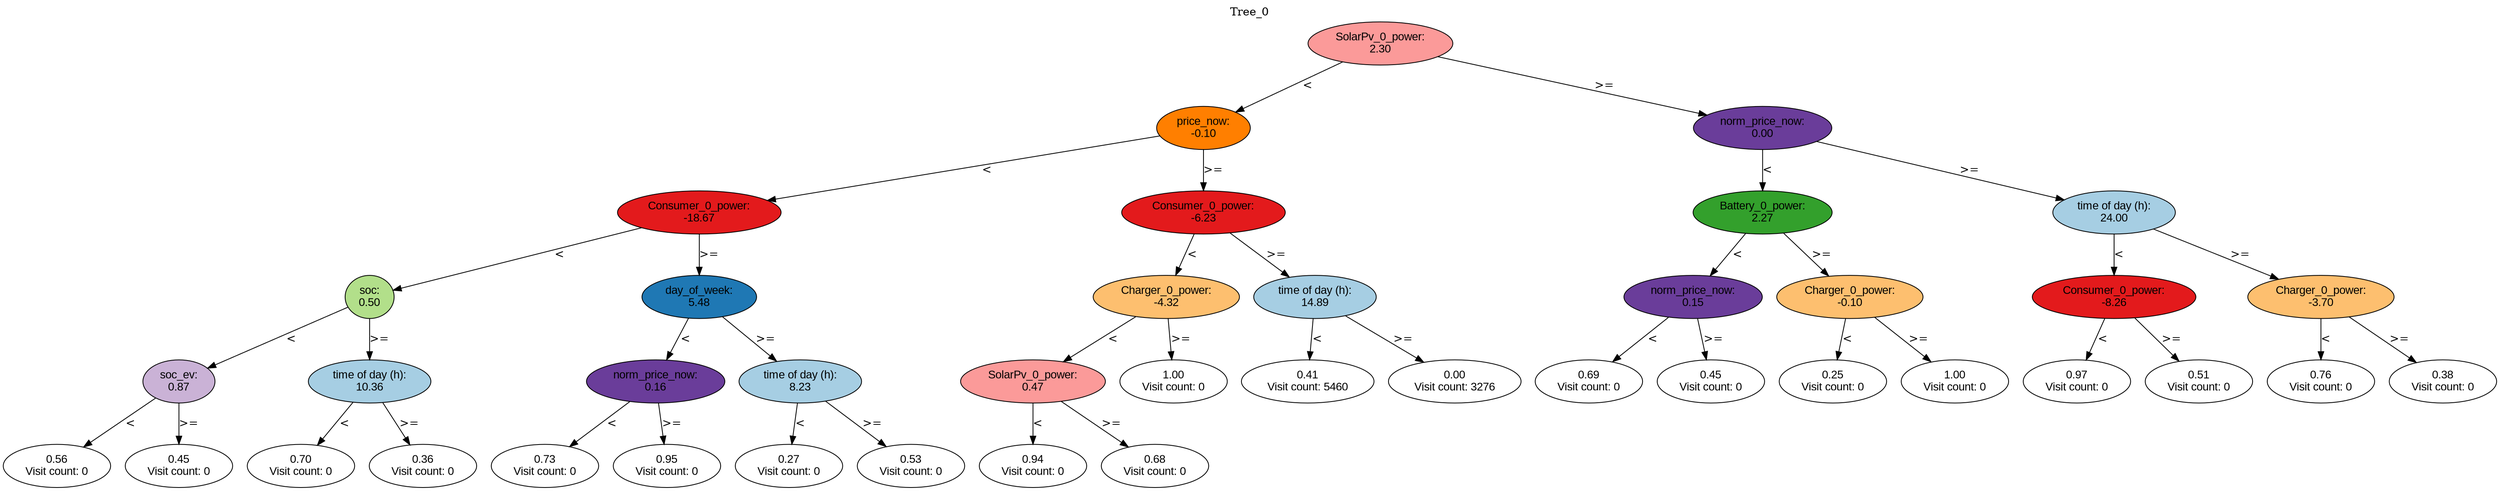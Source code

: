 digraph BST {
    node [fontname="Arial" style=filled colorscheme=paired12];
    0 [ label = "SolarPv_0_power:
2.30" fillcolor=5];
    1 [ label = "price_now:
-0.10" fillcolor=8];
    2 [ label = "Consumer_0_power:
-18.67" fillcolor=6];
    3 [ label = "soc:
0.50" fillcolor=3];
    4 [ label = "soc_ev:
0.87" fillcolor=9];
    5 [ label = "0.56
Visit count: 0" fillcolor=white];
    6 [ label = "0.45
Visit count: 0" fillcolor=white];
    7 [ label = "time of day (h):
10.36" fillcolor=1];
    8 [ label = "0.70
Visit count: 0" fillcolor=white];
    9 [ label = "0.36
Visit count: 0" fillcolor=white];
    10 [ label = "day_of_week:
5.48" fillcolor=2];
    11 [ label = "norm_price_now:
0.16" fillcolor=10];
    12 [ label = "0.73
Visit count: 0" fillcolor=white];
    13 [ label = "0.95
Visit count: 0" fillcolor=white];
    14 [ label = "time of day (h):
8.23" fillcolor=1];
    15 [ label = "0.27
Visit count: 0" fillcolor=white];
    16 [ label = "0.53
Visit count: 0" fillcolor=white];
    17 [ label = "Consumer_0_power:
-6.23" fillcolor=6];
    18 [ label = "Charger_0_power:
-4.32" fillcolor=7];
    19 [ label = "SolarPv_0_power:
0.47" fillcolor=5];
    20 [ label = "0.94
Visit count: 0" fillcolor=white];
    21 [ label = "0.68
Visit count: 0" fillcolor=white];
    22 [ label = "1.00
Visit count: 0" fillcolor=white];
    23 [ label = "time of day (h):
14.89" fillcolor=1];
    24 [ label = "0.41
Visit count: 5460" fillcolor=white];
    25 [ label = "0.00
Visit count: 3276" fillcolor=white];
    26 [ label = "norm_price_now:
0.00" fillcolor=10];
    27 [ label = "Battery_0_power:
2.27" fillcolor=4];
    28 [ label = "norm_price_now:
0.15" fillcolor=10];
    29 [ label = "0.69
Visit count: 0" fillcolor=white];
    30 [ label = "0.45
Visit count: 0" fillcolor=white];
    31 [ label = "Charger_0_power:
-0.10" fillcolor=7];
    32 [ label = "0.25
Visit count: 0" fillcolor=white];
    33 [ label = "1.00
Visit count: 0" fillcolor=white];
    34 [ label = "time of day (h):
24.00" fillcolor=1];
    35 [ label = "Consumer_0_power:
-8.26" fillcolor=6];
    36 [ label = "0.97
Visit count: 0" fillcolor=white];
    37 [ label = "0.51
Visit count: 0" fillcolor=white];
    38 [ label = "Charger_0_power:
-3.70" fillcolor=7];
    39 [ label = "0.76
Visit count: 0" fillcolor=white];
    40 [ label = "0.38
Visit count: 0" fillcolor=white];

    0  -> 1[ label = "<"];
    0  -> 26[ label = ">="];
    1  -> 2[ label = "<"];
    1  -> 17[ label = ">="];
    2  -> 3[ label = "<"];
    2  -> 10[ label = ">="];
    3  -> 4[ label = "<"];
    3  -> 7[ label = ">="];
    4  -> 5[ label = "<"];
    4  -> 6[ label = ">="];
    7  -> 8[ label = "<"];
    7  -> 9[ label = ">="];
    10  -> 11[ label = "<"];
    10  -> 14[ label = ">="];
    11  -> 12[ label = "<"];
    11  -> 13[ label = ">="];
    14  -> 15[ label = "<"];
    14  -> 16[ label = ">="];
    17  -> 18[ label = "<"];
    17  -> 23[ label = ">="];
    18  -> 19[ label = "<"];
    18  -> 22[ label = ">="];
    19  -> 20[ label = "<"];
    19  -> 21[ label = ">="];
    23  -> 24[ label = "<"];
    23  -> 25[ label = ">="];
    26  -> 27[ label = "<"];
    26  -> 34[ label = ">="];
    27  -> 28[ label = "<"];
    27  -> 31[ label = ">="];
    28  -> 29[ label = "<"];
    28  -> 30[ label = ">="];
    31  -> 32[ label = "<"];
    31  -> 33[ label = ">="];
    34  -> 35[ label = "<"];
    34  -> 38[ label = ">="];
    35  -> 36[ label = "<"];
    35  -> 37[ label = ">="];
    38  -> 39[ label = "<"];
    38  -> 40[ label = ">="];

    labelloc="t";
    label="Tree_0";
}
